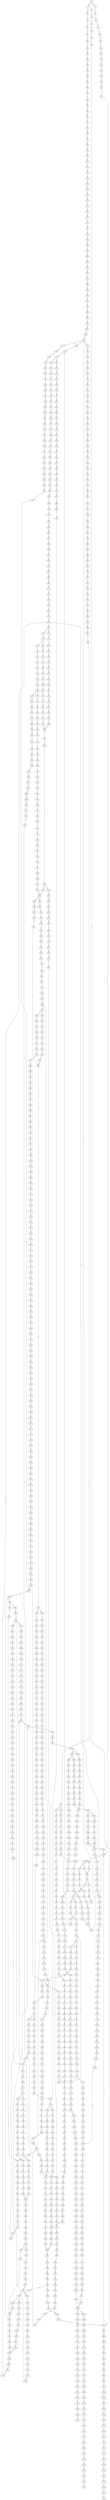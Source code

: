 strict digraph  {
	S0 -> S1 [ label = G ];
	S0 -> S2 [ label = T ];
	S0 -> S3 [ label = A ];
	S1 -> S4 [ label = G ];
	S2 -> S5 [ label = G ];
	S3 -> S6 [ label = G ];
	S4 -> S7 [ label = T ];
	S5 -> S8 [ label = T ];
	S6 -> S9 [ label = T ];
	S7 -> S10 [ label = T ];
	S8 -> S11 [ label = G ];
	S9 -> S12 [ label = G ];
	S10 -> S13 [ label = C ];
	S11 -> S14 [ label = C ];
	S12 -> S15 [ label = T ];
	S13 -> S16 [ label = A ];
	S14 -> S17 [ label = T ];
	S15 -> S18 [ label = C ];
	S16 -> S19 [ label = A ];
	S17 -> S20 [ label = A ];
	S18 -> S21 [ label = T ];
	S19 -> S22 [ label = G ];
	S20 -> S23 [ label = C ];
	S21 -> S24 [ label = T ];
	S21 -> S25 [ label = C ];
	S22 -> S26 [ label = A ];
	S23 -> S27 [ label = C ];
	S24 -> S28 [ label = C ];
	S25 -> S29 [ label = C ];
	S26 -> S30 [ label = C ];
	S27 -> S31 [ label = T ];
	S28 -> S32 [ label = G ];
	S29 -> S33 [ label = G ];
	S30 -> S34 [ label = C ];
	S31 -> S35 [ label = G ];
	S32 -> S36 [ label = G ];
	S33 -> S37 [ label = T ];
	S34 -> S38 [ label = T ];
	S35 -> S39 [ label = T ];
	S36 -> S40 [ label = T ];
	S37 -> S41 [ label = T ];
	S38 -> S42 [ label = T ];
	S39 -> S43 [ label = C ];
	S40 -> S44 [ label = C ];
	S41 -> S45 [ label = C ];
	S42 -> S46 [ label = T ];
	S43 -> S47 [ label = C ];
	S44 -> S48 [ label = C ];
	S45 -> S49 [ label = C ];
	S46 -> S50 [ label = T ];
	S47 -> S51 [ label = T ];
	S48 -> S52 [ label = T ];
	S49 -> S53 [ label = T ];
	S50 -> S54 [ label = T ];
	S51 -> S55 [ label = T ];
	S52 -> S56 [ label = T ];
	S53 -> S57 [ label = T ];
	S54 -> S58 [ label = G ];
	S55 -> S59 [ label = G ];
	S56 -> S60 [ label = G ];
	S57 -> S61 [ label = A ];
	S58 -> S62 [ label = A ];
	S59 -> S63 [ label = A ];
	S59 -> S64 [ label = T ];
	S60 -> S65 [ label = A ];
	S61 -> S66 [ label = A ];
	S62 -> S67 [ label = A ];
	S63 -> S68 [ label = A ];
	S64 -> S69 [ label = A ];
	S65 -> S68 [ label = A ];
	S66 -> S70 [ label = A ];
	S67 -> S71 [ label = C ];
	S68 -> S72 [ label = C ];
	S69 -> S73 [ label = G ];
	S70 -> S74 [ label = C ];
	S71 -> S75 [ label = A ];
	S72 -> S76 [ label = T ];
	S72 -> S77 [ label = A ];
	S73 -> S78 [ label = G ];
	S74 -> S79 [ label = A ];
	S75 -> S80 [ label = G ];
	S76 -> S81 [ label = T ];
	S77 -> S82 [ label = G ];
	S78 -> S83 [ label = A ];
	S79 -> S84 [ label = G ];
	S80 -> S85 [ label = T ];
	S81 -> S86 [ label = C ];
	S82 -> S87 [ label = G ];
	S83 -> S88 [ label = G ];
	S84 -> S89 [ label = G ];
	S85 -> S90 [ label = T ];
	S86 -> S91 [ label = A ];
	S87 -> S92 [ label = G ];
	S87 -> S93 [ label = T ];
	S88 -> S94 [ label = A ];
	S89 -> S95 [ label = T ];
	S90 -> S96 [ label = G ];
	S91 -> S97 [ label = A ];
	S92 -> S98 [ label = T ];
	S93 -> S99 [ label = C ];
	S94 -> S100 [ label = G ];
	S95 -> S101 [ label = C ];
	S96 -> S102 [ label = A ];
	S97 -> S103 [ label = C ];
	S98 -> S104 [ label = C ];
	S99 -> S105 [ label = C ];
	S100 -> S106 [ label = G ];
	S101 -> S107 [ label = T ];
	S102 -> S108 [ label = C ];
	S103 -> S109 [ label = C ];
	S103 -> S110 [ label = T ];
	S104 -> S111 [ label = C ];
	S105 -> S112 [ label = C ];
	S106 -> S113 [ label = T ];
	S107 -> S114 [ label = C ];
	S108 -> S115 [ label = T ];
	S109 -> S116 [ label = G ];
	S110 -> S117 [ label = G ];
	S111 -> S118 [ label = G ];
	S112 -> S119 [ label = T ];
	S113 -> S120 [ label = C ];
	S114 -> S121 [ label = T ];
	S115 -> S122 [ label = G ];
	S116 -> S123 [ label = G ];
	S117 -> S124 [ label = G ];
	S117 -> S125 [ label = C ];
	S118 -> S126 [ label = C ];
	S119 -> S127 [ label = T ];
	S120 -> S128 [ label = C ];
	S121 -> S129 [ label = C ];
	S122 -> S130 [ label = T ];
	S123 -> S131 [ label = C ];
	S124 -> S132 [ label = C ];
	S125 -> S133 [ label = C ];
	S126 -> S134 [ label = C ];
	S127 -> S135 [ label = C ];
	S128 -> S136 [ label = C ];
	S129 -> S137 [ label = C ];
	S130 -> S138 [ label = A ];
	S131 -> S139 [ label = C ];
	S132 -> S140 [ label = C ];
	S133 -> S141 [ label = C ];
	S134 -> S142 [ label = G ];
	S135 -> S143 [ label = T ];
	S135 -> S144 [ label = G ];
	S136 -> S145 [ label = T ];
	S136 -> S146 [ label = A ];
	S136 -> S147 [ label = G ];
	S137 -> S148 [ label = G ];
	S138 -> S149 [ label = C ];
	S139 -> S150 [ label = C ];
	S140 -> S151 [ label = C ];
	S141 -> S152 [ label = T ];
	S142 -> S153 [ label = C ];
	S142 -> S154 [ label = G ];
	S143 -> S155 [ label = C ];
	S144 -> S156 [ label = C ];
	S145 -> S127 [ label = T ];
	S146 -> S157 [ label = G ];
	S147 -> S158 [ label = G ];
	S148 -> S159 [ label = T ];
	S149 -> S160 [ label = A ];
	S150 -> S161 [ label = A ];
	S151 -> S162 [ label = A ];
	S152 -> S163 [ label = A ];
	S153 -> S164 [ label = A ];
	S154 -> S165 [ label = A ];
	S155 -> S166 [ label = G ];
	S156 -> S167 [ label = A ];
	S157 -> S168 [ label = A ];
	S158 -> S169 [ label = A ];
	S159 -> S170 [ label = A ];
	S160 -> S171 [ label = C ];
	S161 -> S172 [ label = G ];
	S162 -> S173 [ label = G ];
	S163 -> S174 [ label = G ];
	S164 -> S175 [ label = C ];
	S165 -> S176 [ label = A ];
	S166 -> S177 [ label = T ];
	S167 -> S178 [ label = C ];
	S168 -> S179 [ label = G ];
	S169 -> S180 [ label = G ];
	S170 -> S181 [ label = C ];
	S171 -> S182 [ label = T ];
	S172 -> S183 [ label = T ];
	S173 -> S184 [ label = G ];
	S174 -> S185 [ label = G ];
	S175 -> S186 [ label = G ];
	S176 -> S187 [ label = C ];
	S177 -> S188 [ label = A ];
	S178 -> S189 [ label = G ];
	S179 -> S190 [ label = C ];
	S180 -> S191 [ label = G ];
	S181 -> S192 [ label = A ];
	S182 -> S193 [ label = T ];
	S183 -> S194 [ label = T ];
	S184 -> S195 [ label = T ];
	S185 -> S196 [ label = T ];
	S186 -> S197 [ label = C ];
	S187 -> S198 [ label = T ];
	S188 -> S199 [ label = C ];
	S189 -> S200 [ label = T ];
	S190 -> S201 [ label = C ];
	S191 -> S202 [ label = C ];
	S192 -> S203 [ label = T ];
	S193 -> S204 [ label = G ];
	S194 -> S205 [ label = G ];
	S195 -> S206 [ label = G ];
	S196 -> S207 [ label = G ];
	S197 -> S208 [ label = G ];
	S198 -> S209 [ label = G ];
	S199 -> S210 [ label = G ];
	S200 -> S211 [ label = G ];
	S201 -> S212 [ label = A ];
	S202 -> S213 [ label = G ];
	S203 -> S214 [ label = G ];
	S204 -> S215 [ label = G ];
	S205 -> S216 [ label = T ];
	S206 -> S217 [ label = C ];
	S206 -> S218 [ label = G ];
	S207 -> S219 [ label = T ];
	S208 -> S220 [ label = C ];
	S209 -> S221 [ label = C ];
	S210 -> S222 [ label = G ];
	S211 -> S223 [ label = G ];
	S212 -> S224 [ label = C ];
	S213 -> S225 [ label = T ];
	S214 -> S226 [ label = G ];
	S215 -> S227 [ label = A ];
	S216 -> S228 [ label = G ];
	S217 -> S229 [ label = G ];
	S218 -> S230 [ label = G ];
	S219 -> S231 [ label = G ];
	S220 -> S232 [ label = A ];
	S220 -> S233 [ label = G ];
	S221 -> S234 [ label = A ];
	S222 -> S235 [ label = C ];
	S223 -> S236 [ label = C ];
	S224 -> S237 [ label = G ];
	S225 -> S238 [ label = G ];
	S226 -> S239 [ label = C ];
	S227 -> S240 [ label = G ];
	S228 -> S241 [ label = C ];
	S229 -> S242 [ label = C ];
	S230 -> S243 [ label = C ];
	S231 -> S244 [ label = C ];
	S232 -> S245 [ label = G ];
	S233 -> S246 [ label = C ];
	S233 -> S247 [ label = G ];
	S234 -> S248 [ label = A ];
	S235 -> S249 [ label = T ];
	S236 -> S250 [ label = G ];
	S237 -> S251 [ label = G ];
	S238 -> S252 [ label = G ];
	S239 -> S253 [ label = G ];
	S240 -> S254 [ label = A ];
	S241 -> S255 [ label = G ];
	S242 -> S256 [ label = G ];
	S243 -> S257 [ label = T ];
	S244 -> S258 [ label = G ];
	S245 -> S259 [ label = C ];
	S246 -> S260 [ label = G ];
	S247 -> S261 [ label = C ];
	S248 -> S262 [ label = C ];
	S249 -> S263 [ label = A ];
	S250 -> S264 [ label = T ];
	S251 -> S265 [ label = T ];
	S252 -> S266 [ label = T ];
	S253 -> S267 [ label = C ];
	S254 -> S268 [ label = C ];
	S255 -> S269 [ label = T ];
	S256 -> S270 [ label = T ];
	S257 -> S271 [ label = T ];
	S258 -> S272 [ label = T ];
	S259 -> S273 [ label = C ];
	S260 -> S274 [ label = T ];
	S261 -> S275 [ label = T ];
	S262 -> S276 [ label = C ];
	S263 -> S277 [ label = C ];
	S264 -> S278 [ label = C ];
	S265 -> S279 [ label = T ];
	S266 -> S280 [ label = A ];
	S267 -> S281 [ label = C ];
	S268 -> S282 [ label = C ];
	S269 -> S283 [ label = C ];
	S270 -> S284 [ label = C ];
	S271 -> S285 [ label = C ];
	S272 -> S286 [ label = C ];
	S273 -> S287 [ label = G ];
	S274 -> S288 [ label = C ];
	S275 -> S289 [ label = G ];
	S276 -> S290 [ label = A ];
	S277 -> S291 [ label = T ];
	S278 -> S292 [ label = C ];
	S279 -> S293 [ label = A ];
	S280 -> S294 [ label = T ];
	S281 -> S295 [ label = C ];
	S282 -> S296 [ label = C ];
	S283 -> S297 [ label = G ];
	S284 -> S298 [ label = G ];
	S285 -> S299 [ label = G ];
	S286 -> S297 [ label = G ];
	S287 -> S300 [ label = G ];
	S288 -> S301 [ label = G ];
	S289 -> S302 [ label = G ];
	S290 -> S303 [ label = G ];
	S291 -> S304 [ label = G ];
	S292 -> S305 [ label = C ];
	S293 -> S306 [ label = C ];
	S294 -> S307 [ label = G ];
	S295 -> S308 [ label = C ];
	S296 -> S309 [ label = C ];
	S297 -> S310 [ label = A ];
	S298 -> S311 [ label = T ];
	S299 -> S312 [ label = A ];
	S300 -> S313 [ label = C ];
	S300 -> S314 [ label = T ];
	S301 -> S315 [ label = A ];
	S302 -> S316 [ label = A ];
	S303 -> S317 [ label = A ];
	S304 -> S318 [ label = G ];
	S305 -> S319 [ label = C ];
	S306 -> S320 [ label = T ];
	S307 -> S321 [ label = A ];
	S308 -> S322 [ label = C ];
	S309 -> S323 [ label = C ];
	S310 -> S324 [ label = A ];
	S311 -> S325 [ label = G ];
	S312 -> S326 [ label = A ];
	S313 -> S327 [ label = A ];
	S314 -> S328 [ label = G ];
	S315 -> S329 [ label = C ];
	S316 -> S330 [ label = A ];
	S317 -> S331 [ label = A ];
	S318 -> S332 [ label = T ];
	S319 -> S333 [ label = A ];
	S320 -> S334 [ label = G ];
	S321 -> S335 [ label = G ];
	S322 -> S336 [ label = A ];
	S323 -> S337 [ label = C ];
	S324 -> S338 [ label = C ];
	S325 -> S339 [ label = C ];
	S326 -> S340 [ label = C ];
	S327 -> S341 [ label = C ];
	S328 -> S342 [ label = G ];
	S329 -> S343 [ label = G ];
	S330 -> S344 [ label = T ];
	S331 -> S345 [ label = C ];
	S332 -> S346 [ label = G ];
	S333 -> S347 [ label = C ];
	S334 -> S348 [ label = C ];
	S335 -> S349 [ label = C ];
	S336 -> S350 [ label = C ];
	S337 -> S351 [ label = T ];
	S338 -> S352 [ label = C ];
	S338 -> S353 [ label = A ];
	S339 -> S354 [ label = A ];
	S340 -> S355 [ label = A ];
	S341 -> S356 [ label = T ];
	S342 -> S357 [ label = A ];
	S343 -> S358 [ label = C ];
	S344 -> S359 [ label = G ];
	S345 -> S360 [ label = A ];
	S346 -> S361 [ label = C ];
	S347 -> S362 [ label = T ];
	S348 -> S363 [ label = A ];
	S349 -> S364 [ label = G ];
	S350 -> S365 [ label = T ];
	S351 -> S366 [ label = T ];
	S352 -> S367 [ label = T ];
	S353 -> S368 [ label = C ];
	S354 -> S369 [ label = T ];
	S355 -> S370 [ label = C ];
	S356 -> S371 [ label = T ];
	S357 -> S372 [ label = A ];
	S358 -> S373 [ label = G ];
	S359 -> S374 [ label = G ];
	S360 -> S375 [ label = G ];
	S361 -> S376 [ label = T ];
	S362 -> S377 [ label = T ];
	S363 -> S378 [ label = G ];
	S364 -> S379 [ label = G ];
	S365 -> S380 [ label = T ];
	S366 -> S381 [ label = C ];
	S367 -> S382 [ label = T ];
	S367 -> S383 [ label = G ];
	S368 -> S384 [ label = C ];
	S369 -> S385 [ label = C ];
	S370 -> S386 [ label = G ];
	S371 -> S387 [ label = C ];
	S372 -> S388 [ label = G ];
	S373 -> S389 [ label = C ];
	S374 -> S390 [ label = G ];
	S375 -> S391 [ label = C ];
	S376 -> S392 [ label = A ];
	S377 -> S393 [ label = G ];
	S378 -> S394 [ label = A ];
	S379 -> S395 [ label = T ];
	S380 -> S396 [ label = T ];
	S381 -> S397 [ label = A ];
	S382 -> S398 [ label = C ];
	S383 -> S399 [ label = T ];
	S384 -> S400 [ label = C ];
	S385 -> S401 [ label = C ];
	S386 -> S402 [ label = C ];
	S387 -> S403 [ label = A ];
	S388 -> S404 [ label = A ];
	S389 -> S405 [ label = C ];
	S390 -> S406 [ label = G ];
	S391 -> S407 [ label = C ];
	S392 -> S408 [ label = C ];
	S393 -> S409 [ label = A ];
	S394 -> S410 [ label = C ];
	S395 -> S411 [ label = C ];
	S396 -> S412 [ label = A ];
	S397 -> S413 [ label = G ];
	S398 -> S414 [ label = G ];
	S399 -> S415 [ label = C ];
	S400 -> S416 [ label = G ];
	S401 -> S417 [ label = G ];
	S402 -> S418 [ label = G ];
	S403 -> S419 [ label = G ];
	S404 -> S420 [ label = A ];
	S405 -> S421 [ label = T ];
	S406 -> S422 [ label = T ];
	S407 -> S423 [ label = G ];
	S408 -> S424 [ label = T ];
	S409 -> S425 [ label = G ];
	S410 -> S426 [ label = G ];
	S411 -> S427 [ label = G ];
	S412 -> S428 [ label = G ];
	S413 -> S429 [ label = A ];
	S414 -> S430 [ label = T ];
	S415 -> S431 [ label = G ];
	S416 -> S432 [ label = T ];
	S417 -> S433 [ label = C ];
	S418 -> S434 [ label = C ];
	S419 -> S435 [ label = C ];
	S420 -> S436 [ label = C ];
	S421 -> S437 [ label = C ];
	S422 -> S438 [ label = C ];
	S423 -> S439 [ label = T ];
	S424 -> S440 [ label = G ];
	S425 -> S441 [ label = C ];
	S426 -> S442 [ label = G ];
	S427 -> S443 [ label = C ];
	S428 -> S444 [ label = C ];
	S429 -> S445 [ label = G ];
	S430 -> S446 [ label = A ];
	S431 -> S447 [ label = C ];
	S432 -> S448 [ label = A ];
	S433 -> S449 [ label = A ];
	S434 -> S450 [ label = A ];
	S435 -> S451 [ label = C ];
	S436 -> S452 [ label = G ];
	S437 -> S453 [ label = G ];
	S438 -> S454 [ label = C ];
	S439 -> S455 [ label = C ];
	S440 -> S456 [ label = T ];
	S441 -> S457 [ label = C ];
	S442 -> S458 [ label = A ];
	S443 -> S459 [ label = A ];
	S444 -> S460 [ label = C ];
	S445 -> S461 [ label = G ];
	S446 -> S462 [ label = C ];
	S447 -> S463 [ label = G ];
	S448 -> S464 [ label = C ];
	S449 -> S465 [ label = C ];
	S450 -> S466 [ label = C ];
	S451 -> S467 [ label = G ];
	S452 -> S468 [ label = G ];
	S453 -> S469 [ label = G ];
	S454 -> S470 [ label = G ];
	S455 -> S471 [ label = C ];
	S456 -> S472 [ label = A ];
	S457 -> S473 [ label = G ];
	S458 -> S474 [ label = C ];
	S459 -> S475 [ label = C ];
	S460 -> S476 [ label = G ];
	S461 -> S477 [ label = T ];
	S462 -> S478 [ label = T ];
	S463 -> S479 [ label = C ];
	S464 -> S480 [ label = G ];
	S465 -> S481 [ label = G ];
	S466 -> S482 [ label = G ];
	S467 -> S483 [ label = C ];
	S468 -> S484 [ label = C ];
	S469 -> S485 [ label = G ];
	S470 -> S486 [ label = C ];
	S471 -> S487 [ label = T ];
	S472 -> S488 [ label = A ];
	S473 -> S489 [ label = C ];
	S474 -> S490 [ label = A ];
	S475 -> S491 [ label = G ];
	S476 -> S492 [ label = T ];
	S477 -> S493 [ label = C ];
	S478 -> S494 [ label = T ];
	S479 -> S495 [ label = G ];
	S479 -> S496 [ label = A ];
	S480 -> S497 [ label = T ];
	S481 -> S498 [ label = T ];
	S482 -> S499 [ label = T ];
	S483 -> S500 [ label = C ];
	S484 -> S501 [ label = A ];
	S485 -> S502 [ label = C ];
	S486 -> S134 [ label = C ];
	S487 -> S503 [ label = C ];
	S488 -> S504 [ label = C ];
	S489 -> S505 [ label = C ];
	S490 -> S506 [ label = C ];
	S491 -> S507 [ label = C ];
	S492 -> S508 [ label = C ];
	S493 -> S509 [ label = C ];
	S494 -> S510 [ label = C ];
	S495 -> S511 [ label = A ];
	S496 -> S512 [ label = A ];
	S497 -> S513 [ label = C ];
	S498 -> S514 [ label = C ];
	S499 -> S515 [ label = C ];
	S500 -> S516 [ label = C ];
	S501 -> S517 [ label = C ];
	S502 -> S518 [ label = T ];
	S503 -> S519 [ label = T ];
	S504 -> S520 [ label = A ];
	S505 -> S521 [ label = C ];
	S506 -> S522 [ label = A ];
	S507 -> S523 [ label = G ];
	S508 -> S524 [ label = C ];
	S509 -> S136 [ label = C ];
	S510 -> S525 [ label = A ];
	S511 -> S526 [ label = G ];
	S512 -> S527 [ label = C ];
	S513 -> S528 [ label = C ];
	S514 -> S529 [ label = G ];
	S515 -> S530 [ label = C ];
	S516 -> S531 [ label = C ];
	S517 -> S532 [ label = C ];
	S517 -> S533 [ label = T ];
	S518 -> S534 [ label = C ];
	S519 -> S535 [ label = G ];
	S520 -> S536 [ label = C ];
	S521 -> S531 [ label = C ];
	S522 -> S537 [ label = C ];
	S523 -> S220 [ label = C ];
	S524 -> S538 [ label = C ];
	S525 -> S539 [ label = A ];
	S526 -> S540 [ label = C ];
	S527 -> S541 [ label = C ];
	S528 -> S542 [ label = A ];
	S529 -> S543 [ label = A ];
	S530 -> S544 [ label = A ];
	S531 -> S545 [ label = T ];
	S532 -> S546 [ label = G ];
	S533 -> S547 [ label = G ];
	S534 -> S548 [ label = A ];
	S535 -> S549 [ label = T ];
	S536 -> S550 [ label = A ];
	S537 -> S551 [ label = C ];
	S538 -> S552 [ label = A ];
	S539 -> S553 [ label = G ];
	S540 -> S554 [ label = A ];
	S541 -> S555 [ label = C ];
	S542 -> S556 [ label = G ];
	S543 -> S557 [ label = G ];
	S544 -> S558 [ label = G ];
	S545 -> S559 [ label = T ];
	S545 -> S560 [ label = C ];
	S546 -> S561 [ label = G ];
	S547 -> S562 [ label = G ];
	S548 -> S563 [ label = C ];
	S549 -> S564 [ label = C ];
	S550 -> S565 [ label = C ];
	S551 -> S566 [ label = T ];
	S552 -> S567 [ label = C ];
	S553 -> S568 [ label = C ];
	S554 -> S569 [ label = G ];
	S555 -> S570 [ label = G ];
	S556 -> S571 [ label = C ];
	S557 -> S572 [ label = C ];
	S558 -> S571 [ label = C ];
	S559 -> S573 [ label = C ];
	S560 -> S574 [ label = C ];
	S561 -> S575 [ label = G ];
	S562 -> S576 [ label = G ];
	S563 -> S577 [ label = G ];
	S564 -> S578 [ label = G ];
	S565 -> S579 [ label = G ];
	S566 -> S580 [ label = C ];
	S567 -> S581 [ label = C ];
	S568 -> S582 [ label = G ];
	S569 -> S583 [ label = T ];
	S570 -> S584 [ label = T ];
	S571 -> S585 [ label = T ];
	S571 -> S586 [ label = G ];
	S572 -> S587 [ label = G ];
	S573 -> S588 [ label = A ];
	S574 -> S589 [ label = A ];
	S575 -> S590 [ label = A ];
	S576 -> S591 [ label = A ];
	S577 -> S592 [ label = T ];
	S578 -> S593 [ label = T ];
	S579 -> S594 [ label = C ];
	S580 -> S595 [ label = T ];
	S581 -> S596 [ label = A ];
	S582 -> S597 [ label = A ];
	S583 -> S598 [ label = G ];
	S584 -> S599 [ label = A ];
	S585 -> S600 [ label = T ];
	S586 -> S601 [ label = A ];
	S587 -> S602 [ label = A ];
	S588 -> S603 [ label = C ];
	S589 -> S604 [ label = C ];
	S590 -> S605 [ label = A ];
	S591 -> S606 [ label = A ];
	S592 -> S607 [ label = C ];
	S593 -> S608 [ label = G ];
	S594 -> S609 [ label = T ];
	S595 -> S610 [ label = A ];
	S596 -> S611 [ label = C ];
	S597 -> S612 [ label = G ];
	S598 -> S613 [ label = C ];
	S599 -> S614 [ label = C ];
	S600 -> S615 [ label = C ];
	S601 -> S616 [ label = G ];
	S602 -> S617 [ label = G ];
	S603 -> S618 [ label = G ];
	S604 -> S619 [ label = C ];
	S605 -> S620 [ label = T ];
	S606 -> S621 [ label = C ];
	S607 -> S622 [ label = C ];
	S608 -> S623 [ label = G ];
	S609 -> S624 [ label = C ];
	S610 -> S625 [ label = G ];
	S611 -> S626 [ label = C ];
	S612 -> S627 [ label = T ];
	S613 -> S628 [ label = A ];
	S614 -> S629 [ label = A ];
	S615 -> S630 [ label = A ];
	S616 -> S631 [ label = T ];
	S617 -> S632 [ label = T ];
	S618 -> S633 [ label = C ];
	S619 -> S634 [ label = C ];
	S620 -> S635 [ label = T ];
	S621 -> S636 [ label = T ];
	S622 -> S637 [ label = A ];
	S623 -> S638 [ label = T ];
	S624 -> S639 [ label = C ];
	S625 -> S640 [ label = A ];
	S626 -> S641 [ label = G ];
	S627 -> S642 [ label = C ];
	S628 -> S643 [ label = A ];
	S629 -> S644 [ label = G ];
	S630 -> S645 [ label = C ];
	S631 -> S646 [ label = C ];
	S632 -> S647 [ label = C ];
	S633 -> S648 [ label = T ];
	S634 -> S649 [ label = G ];
	S635 -> S650 [ label = G ];
	S636 -> S651 [ label = G ];
	S637 -> S558 [ label = G ];
	S638 -> S652 [ label = A ];
	S639 -> S653 [ label = T ];
	S640 -> S654 [ label = A ];
	S641 -> S655 [ label = A ];
	S642 -> S656 [ label = C ];
	S643 -> S657 [ label = C ];
	S644 -> S658 [ label = C ];
	S645 -> S659 [ label = G ];
	S646 -> S656 [ label = C ];
	S646 -> S660 [ label = T ];
	S647 -> S661 [ label = G ];
	S648 -> S662 [ label = C ];
	S649 -> S663 [ label = C ];
	S650 -> S664 [ label = A ];
	S651 -> S665 [ label = G ];
	S652 -> S666 [ label = C ];
	S653 -> S667 [ label = A ];
	S654 -> S668 [ label = C ];
	S655 -> S669 [ label = T ];
	S656 -> S670 [ label = C ];
	S657 -> S671 [ label = A ];
	S658 -> S672 [ label = A ];
	S659 -> S673 [ label = C ];
	S660 -> S674 [ label = C ];
	S661 -> S675 [ label = A ];
	S662 -> S676 [ label = C ];
	S663 -> S677 [ label = C ];
	S664 -> S678 [ label = A ];
	S665 -> S679 [ label = A ];
	S666 -> S680 [ label = C ];
	S667 -> S681 [ label = G ];
	S668 -> S682 [ label = G ];
	S669 -> S683 [ label = C ];
	S670 -> S684 [ label = T ];
	S670 -> S685 [ label = G ];
	S671 -> S686 [ label = G ];
	S672 -> S687 [ label = G ];
	S673 -> S688 [ label = C ];
	S674 -> S689 [ label = G ];
	S675 -> S690 [ label = A ];
	S676 -> S691 [ label = G ];
	S677 -> S692 [ label = G ];
	S678 -> S693 [ label = C ];
	S679 -> S694 [ label = C ];
	S680 -> S695 [ label = G ];
	S681 -> S696 [ label = A ];
	S682 -> S697 [ label = A ];
	S683 -> S698 [ label = G ];
	S684 -> S699 [ label = C ];
	S685 -> S700 [ label = C ];
	S686 -> S701 [ label = C ];
	S687 -> S702 [ label = G ];
	S688 -> S703 [ label = C ];
	S689 -> S704 [ label = T ];
	S690 -> S705 [ label = C ];
	S691 -> S706 [ label = G ];
	S692 -> S707 [ label = G ];
	S693 -> S708 [ label = C ];
	S694 -> S709 [ label = C ];
	S695 -> S710 [ label = G ];
	S696 -> S711 [ label = A ];
	S697 -> S712 [ label = G ];
	S698 -> S713 [ label = G ];
	S699 -> S714 [ label = C ];
	S700 -> S715 [ label = C ];
	S701 -> S716 [ label = T ];
	S702 -> S717 [ label = T ];
	S703 -> S718 [ label = T ];
	S704 -> S719 [ label = C ];
	S705 -> S720 [ label = C ];
	S706 -> S721 [ label = T ];
	S707 -> S722 [ label = T ];
	S708 -> S723 [ label = C ];
	S709 -> S724 [ label = C ];
	S710 -> S725 [ label = T ];
	S711 -> S726 [ label = C ];
	S712 -> S727 [ label = G ];
	S713 -> S728 [ label = T ];
	S714 -> S729 [ label = G ];
	S715 -> S730 [ label = T ];
	S716 -> S731 [ label = A ];
	S717 -> S732 [ label = G ];
	S718 -> S733 [ label = T ];
	S719 -> S734 [ label = T ];
	S720 -> S367 [ label = T ];
	S721 -> S735 [ label = T ];
	S722 -> S736 [ label = C ];
	S723 -> S737 [ label = G ];
	S724 -> S738 [ label = G ];
	S725 -> S739 [ label = G ];
	S726 -> S740 [ label = T ];
	S727 -> S741 [ label = T ];
	S728 -> S742 [ label = T ];
	S729 -> S743 [ label = G ];
	S730 -> S744 [ label = G ];
	S731 -> S745 [ label = C ];
	S732 -> S746 [ label = C ];
	S733 -> S747 [ label = C ];
	S734 -> S748 [ label = G ];
	S735 -> S749 [ label = G ];
	S736 -> S750 [ label = C ];
	S737 -> S751 [ label = T ];
	S738 -> S752 [ label = T ];
	S739 -> S753 [ label = G ];
	S740 -> S754 [ label = T ];
	S741 -> S755 [ label = G ];
	S742 -> S756 [ label = C ];
	S743 -> S757 [ label = T ];
	S744 -> S758 [ label = T ];
	S745 -> S759 [ label = G ];
	S746 -> S760 [ label = A ];
	S747 -> S761 [ label = A ];
	S748 -> S762 [ label = T ];
	S749 -> S763 [ label = C ];
	S750 -> S764 [ label = C ];
	S751 -> S765 [ label = C ];
	S752 -> S766 [ label = C ];
	S753 -> S767 [ label = T ];
	S754 -> S768 [ label = C ];
	S755 -> S769 [ label = T ];
	S756 -> S770 [ label = C ];
	S757 -> S771 [ label = C ];
	S758 -> S772 [ label = C ];
	S759 -> S773 [ label = A ];
	S760 -> S774 [ label = C ];
	S761 -> S775 [ label = T ];
	S762 -> S776 [ label = T ];
	S763 -> S777 [ label = A ];
	S764 -> S778 [ label = A ];
	S765 -> S779 [ label = T ];
	S766 -> S780 [ label = T ];
	S767 -> S781 [ label = T ];
	S768 -> S782 [ label = A ];
	S769 -> S783 [ label = C ];
	S770 -> S784 [ label = A ];
	S771 -> S785 [ label = T ];
	S772 -> S786 [ label = G ];
	S773 -> S787 [ label = G ];
	S774 -> S788 [ label = G ];
	S775 -> S789 [ label = C ];
	S776 -> S790 [ label = C ];
	S777 -> S791 [ label = C ];
	S778 -> S792 [ label = G ];
	S779 -> S793 [ label = C ];
	S780 -> S793 [ label = C ];
	S781 -> S794 [ label = A ];
	S782 -> S97 [ label = A ];
	S783 -> S795 [ label = C ];
	S784 -> S796 [ label = G ];
	S785 -> S797 [ label = G ];
	S786 -> S798 [ label = C ];
	S787 -> S799 [ label = A ];
	S788 -> S800 [ label = C ];
	S789 -> S801 [ label = C ];
	S790 -> S802 [ label = C ];
	S791 -> S803 [ label = T ];
	S792 -> S804 [ label = T ];
	S793 -> S805 [ label = G ];
	S794 -> S806 [ label = G ];
	S795 -> S807 [ label = C ];
	S796 -> S808 [ label = T ];
	S797 -> S809 [ label = G ];
	S798 -> S463 [ label = G ];
	S799 -> S810 [ label = A ];
	S800 -> S811 [ label = G ];
	S801 -> S812 [ label = A ];
	S802 -> S813 [ label = G ];
	S803 -> S814 [ label = G ];
	S804 -> S815 [ label = G ];
	S805 -> S816 [ label = G ];
	S806 -> S817 [ label = A ];
	S807 -> S818 [ label = T ];
	S808 -> S819 [ label = G ];
	S809 -> S820 [ label = A ];
	S810 -> S821 [ label = C ];
	S811 -> S822 [ label = G ];
	S812 -> S823 [ label = G ];
	S813 -> S824 [ label = T ];
	S814 -> S825 [ label = G ];
	S815 -> S826 [ label = G ];
	S816 -> S827 [ label = C ];
	S817 -> S828 [ label = A ];
	S818 -> S829 [ label = G ];
	S819 -> S830 [ label = G ];
	S820 -> S831 [ label = G ];
	S821 -> S832 [ label = T ];
	S822 -> S833 [ label = T ];
	S823 -> S834 [ label = A ];
	S824 -> S835 [ label = G ];
	S825 -> S836 [ label = T ];
	S826 -> S837 [ label = T ];
	S827 -> S838 [ label = A ];
	S828 -> S839 [ label = G ];
	S829 -> S840 [ label = T ];
	S830 -> S841 [ label = T ];
	S831 -> S842 [ label = G ];
	S832 -> S843 [ label = G ];
	S833 -> S844 [ label = G ];
	S834 -> S845 [ label = A ];
	S835 -> S846 [ label = G ];
	S836 -> S847 [ label = C ];
	S837 -> S848 [ label = C ];
	S838 -> S849 [ label = C ];
	S839 -> S850 [ label = G ];
	S840 -> S851 [ label = C ];
	S841 -> S848 [ label = C ];
	S842 -> S852 [ label = G ];
	S843 -> S853 [ label = G ];
	S844 -> S854 [ label = C ];
	S845 -> S855 [ label = C ];
	S846 -> S856 [ label = C ];
	S847 -> S857 [ label = G ];
	S848 -> S858 [ label = G ];
	S849 -> S859 [ label = C ];
	S850 -> S860 [ label = G ];
	S851 -> S861 [ label = C ];
	S852 -> S862 [ label = T ];
	S853 -> S863 [ label = C ];
	S854 -> S864 [ label = C ];
	S855 -> S865 [ label = C ];
	S856 -> S866 [ label = C ];
	S857 -> S867 [ label = T ];
	S858 -> S868 [ label = T ];
	S859 -> S869 [ label = G ];
	S860 -> S870 [ label = G ];
	S861 -> S871 [ label = T ];
	S862 -> S872 [ label = G ];
	S863 -> S873 [ label = G ];
	S864 -> S874 [ label = G ];
	S865 -> S875 [ label = A ];
	S865 -> S876 [ label = G ];
	S866 -> S877 [ label = C ];
	S867 -> S878 [ label = C ];
	S868 -> S879 [ label = C ];
	S869 -> S880 [ label = A ];
	S870 -> S881 [ label = G ];
	S871 -> S882 [ label = A ];
	S871 -> S55 [ label = T ];
	S872 -> S883 [ label = T ];
	S873 -> S884 [ label = C ];
	S874 -> S885 [ label = C ];
	S875 -> S886 [ label = G ];
	S875 -> S887 [ label = C ];
	S876 -> S888 [ label = G ];
	S877 -> S889 [ label = G ];
	S878 -> S890 [ label = C ];
	S879 -> S890 [ label = C ];
	S880 -> S891 [ label = G ];
	S880 -> S892 [ label = A ];
	S881 -> S893 [ label = T ];
	S882 -> S894 [ label = C ];
	S883 -> S895 [ label = T ];
	S884 -> S896 [ label = A ];
	S885 -> S897 [ label = A ];
	S886 -> S898 [ label = A ];
	S887 -> S899 [ label = C ];
	S888 -> S900 [ label = A ];
	S889 -> S901 [ label = T ];
	S890 -> S902 [ label = G ];
	S891 -> S903 [ label = T ];
	S892 -> S904 [ label = T ];
	S893 -> S905 [ label = C ];
	S894 -> S906 [ label = T ];
	S895 -> S907 [ label = C ];
	S896 -> S908 [ label = G ];
	S897 -> S909 [ label = A ];
	S898 -> S910 [ label = C ];
	S899 -> S911 [ label = A ];
	S900 -> S912 [ label = C ];
	S901 -> S913 [ label = C ];
	S902 -> S914 [ label = T ];
	S903 -> S915 [ label = C ];
	S904 -> S916 [ label = G ];
	S905 -> S917 [ label = C ];
	S906 -> S918 [ label = A ];
	S907 -> S919 [ label = C ];
	S908 -> S920 [ label = C ];
	S909 -> S921 [ label = C ];
	S910 -> S922 [ label = T ];
	S911 -> S923 [ label = C ];
	S912 -> S924 [ label = G ];
	S913 -> S925 [ label = C ];
	S914 -> S926 [ label = C ];
	S915 -> S927 [ label = C ];
	S916 -> S928 [ label = T ];
	S917 -> S929 [ label = G ];
	S918 -> S930 [ label = C ];
	S919 -> S931 [ label = A ];
	S920 -> S932 [ label = G ];
	S921 -> S933 [ label = C ];
	S922 -> S934 [ label = C ];
	S923 -> S935 [ label = C ];
	S924 -> S936 [ label = C ];
	S925 -> S937 [ label = A ];
	S926 -> S938 [ label = A ];
	S927 -> S939 [ label = A ];
	S927 -> S940 [ label = T ];
	S928 -> S941 [ label = A ];
	S929 -> S942 [ label = T ];
	S930 -> S943 [ label = C ];
	S931 -> S944 [ label = G ];
	S932 -> S945 [ label = G ];
	S933 -> S946 [ label = A ];
	S934 -> S947 [ label = C ];
	S935 -> S948 [ label = C ];
	S936 -> S949 [ label = C ];
	S937 -> S950 [ label = G ];
	S938 -> S951 [ label = C ];
	S939 -> S952 [ label = G ];
	S940 -> S953 [ label = C ];
	S941 -> S954 [ label = G ];
	S942 -> S955 [ label = C ];
	S943 -> S956 [ label = A ];
	S944 -> S957 [ label = C ];
	S945 -> S958 [ label = G ];
	S946 -> S959 [ label = G ];
	S947 -> S960 [ label = C ];
	S948 -> S961 [ label = C ];
	S949 -> S962 [ label = C ];
	S950 -> S963 [ label = T ];
	S951 -> S964 [ label = C ];
	S952 -> S965 [ label = T ];
	S952 -> S966 [ label = C ];
	S953 -> S967 [ label = G ];
	S954 -> S968 [ label = T ];
	S955 -> S969 [ label = G ];
	S956 -> S970 [ label = G ];
	S957 -> S971 [ label = A ];
	S958 -> S972 [ label = T ];
	S959 -> S973 [ label = T ];
	S960 -> S974 [ label = A ];
	S961 -> S975 [ label = T ];
	S962 -> S976 [ label = A ];
	S963 -> S977 [ label = A ];
	S964 -> S978 [ label = C ];
	S964 -> S979 [ label = G ];
	S965 -> S980 [ label = A ];
	S966 -> S981 [ label = T ];
	S967 -> S982 [ label = A ];
	S968 -> S983 [ label = T ];
	S969 -> S984 [ label = G ];
	S970 -> S985 [ label = G ];
	S971 -> S986 [ label = G ];
	S972 -> S987 [ label = G ];
	S973 -> S988 [ label = C ];
	S974 -> S989 [ label = T ];
	S975 -> S990 [ label = T ];
	S976 -> S991 [ label = T ];
	S977 -> S992 [ label = G ];
	S978 -> S993 [ label = T ];
	S979 -> S994 [ label = A ];
	S980 -> S992 [ label = G ];
	S981 -> S600 [ label = T ];
	S982 -> S995 [ label = A ];
	S983 -> S996 [ label = T ];
	S984 -> S997 [ label = A ];
	S985 -> S998 [ label = A ];
	S986 -> S999 [ label = A ];
	S987 -> S1000 [ label = C ];
	S988 -> S1001 [ label = G ];
	S989 -> S1002 [ label = C ];
	S990 -> S1003 [ label = C ];
	S991 -> S1004 [ label = C ];
	S992 -> S1005 [ label = G ];
	S992 -> S1006 [ label = C ];
	S993 -> S1007 [ label = G ];
	S994 -> S1008 [ label = A ];
	S994 -> S1009 [ label = G ];
	S995 -> S1010 [ label = C ];
	S996 -> S1011 [ label = C ];
	S997 -> S1012 [ label = A ];
	S998 -> S1013 [ label = G ];
	S999 -> S1014 [ label = T ];
	S1000 -> S1015 [ label = C ];
	S1001 -> S1016 [ label = C ];
	S1002 -> S1017 [ label = T ];
	S1003 -> S1018 [ label = C ];
	S1003 -> S1019 [ label = G ];
	S1004 -> S1020 [ label = G ];
	S1005 -> S1021 [ label = G ];
	S1006 -> S1022 [ label = T ];
	S1007 -> S1023 [ label = T ];
	S1008 -> S1024 [ label = T ];
	S1009 -> S1025 [ label = T ];
	S1010 -> S1026 [ label = T ];
	S1011 -> S1027 [ label = A ];
	S1012 -> S1028 [ label = C ];
	S1013 -> S1029 [ label = A ];
	S1014 -> S1030 [ label = A ];
	S1015 -> S1031 [ label = G ];
	S1016 -> S1032 [ label = G ];
	S1017 -> S1033 [ label = G ];
	S1018 -> S1034 [ label = T ];
	S1019 -> S1035 [ label = A ];
	S1020 -> S1036 [ label = T ];
	S1021 -> S1037 [ label = T ];
	S1022 -> S1038 [ label = C ];
	S1023 -> S1039 [ label = C ];
	S1024 -> S1040 [ label = C ];
	S1025 -> S915 [ label = C ];
	S1026 -> S1041 [ label = T ];
	S1027 -> S1042 [ label = C ];
	S1028 -> S1043 [ label = A ];
	S1028 -> S1044 [ label = T ];
	S1029 -> S1045 [ label = G ];
	S1030 -> S1046 [ label = A ];
	S1031 -> S1047 [ label = C ];
	S1032 -> S1048 [ label = C ];
	S1033 -> S1049 [ label = C ];
	S1034 -> S1050 [ label = G ];
	S1035 -> S1051 [ label = T ];
	S1036 -> S1052 [ label = C ];
	S1037 -> S1053 [ label = C ];
	S1038 -> S1054 [ label = C ];
	S1039 -> S1055 [ label = C ];
	S1040 -> S1056 [ label = C ];
	S1041 -> S1057 [ label = C ];
	S1042 -> S1058 [ label = T ];
	S1043 -> S1059 [ label = G ];
	S1044 -> S1060 [ label = A ];
	S1045 -> S1061 [ label = T ];
	S1046 -> S1062 [ label = A ];
	S1047 -> S1063 [ label = C ];
	S1048 -> S1064 [ label = A ];
	S1049 -> S1065 [ label = C ];
	S1050 -> S1066 [ label = T ];
	S1051 -> S1067 [ label = C ];
	S1052 -> S1068 [ label = C ];
	S1053 -> S1069 [ label = A ];
	S1054 -> S1070 [ label = A ];
	S1055 -> S871 [ label = T ];
	S1056 -> S1071 [ label = T ];
	S1057 -> S1072 [ label = A ];
	S1058 -> S1073 [ label = C ];
	S1059 -> S1074 [ label = G ];
	S1060 -> S1075 [ label = C ];
	S1061 -> S1076 [ label = C ];
	S1062 -> S1077 [ label = A ];
	S1063 -> S1078 [ label = G ];
	S1064 -> S1079 [ label = G ];
	S1065 -> S1080 [ label = A ];
	S1066 -> S1081 [ label = C ];
	S1067 -> S1082 [ label = G ];
	S1068 -> S1083 [ label = T ];
	S1069 -> S1084 [ label = C ];
	S1070 -> S1085 [ label = C ];
	S1071 -> S1086 [ label = C ];
	S1072 -> S97 [ label = A ];
	S1073 -> S1087 [ label = C ];
	S1074 -> S1088 [ label = A ];
	S1075 -> S1089 [ label = A ];
	S1076 -> S1090 [ label = A ];
	S1077 -> S1091 [ label = A ];
	S1078 -> S1092 [ label = G ];
	S1079 -> S1093 [ label = C ];
	S1080 -> S1094 [ label = G ];
	S1081 -> S1095 [ label = C ];
	S1082 -> S1096 [ label = T ];
	S1083 -> S1097 [ label = C ];
	S1084 -> S1098 [ label = T ];
	S1085 -> S1099 [ label = C ];
	S1086 -> S1100 [ label = G ];
	S1087 -> S1101 [ label = T ];
	S1088 -> S1102 [ label = A ];
	S1089 -> S1103 [ label = A ];
	S1090 -> S1104 [ label = G ];
	S1091 -> S1105 [ label = C ];
	S1092 -> S1106 [ label = T ];
	S1093 -> S273 [ label = C ];
	S1094 -> S1107 [ label = T ];
	S1095 -> S1108 [ label = T ];
	S1096 -> S1109 [ label = T ];
	S1097 -> S1110 [ label = T ];
	S1098 -> S1111 [ label = C ];
	S1099 -> S1112 [ label = G ];
	S1100 -> S1113 [ label = A ];
	S1101 -> S1114 [ label = T ];
	S1102 -> S1115 [ label = T ];
	S1103 -> S1116 [ label = C ];
	S1104 -> S1117 [ label = G ];
	S1105 -> S1118 [ label = T ];
	S1106 -> S1119 [ label = G ];
	S1107 -> S1120 [ label = C ];
	S1108 -> S55 [ label = T ];
	S1109 -> S1121 [ label = T ];
	S1110 -> S1122 [ label = T ];
	S1111 -> S1123 [ label = G ];
	S1112 -> S1124 [ label = G ];
	S1113 -> S1125 [ label = A ];
	S1114 -> S1126 [ label = T ];
	S1115 -> S1127 [ label = A ];
	S1116 -> S1128 [ label = G ];
	S1117 -> S1129 [ label = A ];
	S1118 -> S1130 [ label = T ];
	S1119 -> S1131 [ label = G ];
	S1120 -> S1132 [ label = G ];
	S1121 -> S1133 [ label = G ];
	S1122 -> S1134 [ label = C ];
	S1123 -> S1135 [ label = C ];
	S1124 -> S1136 [ label = A ];
	S1125 -> S1010 [ label = C ];
	S1126 -> S1137 [ label = C ];
	S1127 -> S1138 [ label = G ];
	S1128 -> S1139 [ label = A ];
	S1129 -> S1140 [ label = C ];
	S1130 -> S1141 [ label = T ];
	S1131 -> S1142 [ label = T ];
	S1132 -> S1143 [ label = T ];
	S1133 -> S1144 [ label = T ];
	S1134 -> S1145 [ label = T ];
	S1135 -> S1146 [ label = T ];
	S1136 -> S1147 [ label = C ];
	S1137 -> S1148 [ label = A ];
	S1138 -> S1149 [ label = T ];
	S1139 -> S1150 [ label = A ];
	S1140 -> S1151 [ label = C ];
	S1141 -> S1152 [ label = G ];
	S1142 -> S1153 [ label = G ];
	S1143 -> S1154 [ label = A ];
	S1144 -> S1155 [ label = A ];
	S1145 -> S1156 [ label = C ];
	S1146 -> S1157 [ label = T ];
	S1147 -> S1158 [ label = G ];
	S1148 -> S1159 [ label = T ];
	S1149 -> S1160 [ label = C ];
	S1150 -> S1161 [ label = A ];
	S1151 -> S1162 [ label = A ];
	S1152 -> S1163 [ label = C ];
	S1153 -> S1164 [ label = G ];
	S1154 -> S1165 [ label = A ];
	S1155 -> S1166 [ label = G ];
	S1156 -> S1167 [ label = G ];
	S1157 -> S1168 [ label = C ];
	S1158 -> S1169 [ label = T ];
	S1159 -> S1170 [ label = C ];
	S1160 -> S1171 [ label = T ];
	S1161 -> S1172 [ label = A ];
	S1162 -> S1173 [ label = G ];
	S1163 -> S1174 [ label = C ];
	S1164 -> S1175 [ label = A ];
	S1165 -> S1176 [ label = G ];
	S1166 -> S1177 [ label = G ];
	S1167 -> S1178 [ label = G ];
	S1168 -> S1179 [ label = A ];
	S1169 -> S1180 [ label = C ];
	S1170 -> S1181 [ label = C ];
	S1171 -> S1182 [ label = C ];
	S1172 -> S1183 [ label = C ];
	S1173 -> S1184 [ label = T ];
	S1174 -> S1185 [ label = G ];
	S1175 -> S1186 [ label = A ];
	S1176 -> S1187 [ label = A ];
	S1177 -> S1188 [ label = A ];
	S1178 -> S1189 [ label = A ];
	S1179 -> S1190 [ label = T ];
	S1180 -> S1191 [ label = G ];
	S1181 -> S1192 [ label = A ];
	S1182 -> S1193 [ label = T ];
	S1183 -> S1194 [ label = A ];
	S1184 -> S1195 [ label = C ];
	S1185 -> S1196 [ label = T ];
	S1186 -> S1197 [ label = C ];
	S1187 -> S1198 [ label = C ];
	S1188 -> S1199 [ label = A ];
	S1189 -> S1200 [ label = G ];
	S1190 -> S1201 [ label = C ];
	S1191 -> S1202 [ label = T ];
	S1192 -> S823 [ label = G ];
	S1193 -> S1203 [ label = C ];
	S1194 -> S1204 [ label = G ];
	S1195 -> S1205 [ label = T ];
	S1196 -> S1206 [ label = A ];
	S1197 -> S1207 [ label = C ];
	S1198 -> S1208 [ label = G ];
	S1199 -> S1209 [ label = A ];
	S1200 -> S1210 [ label = A ];
	S1201 -> S1211 [ label = C ];
	S1202 -> S1212 [ label = G ];
	S1203 -> S1213 [ label = T ];
	S1204 -> S1214 [ label = A ];
	S1205 -> S1215 [ label = C ];
	S1206 -> S1216 [ label = G ];
	S1207 -> S1217 [ label = T ];
	S1208 -> S1218 [ label = G ];
	S1209 -> S1219 [ label = G ];
	S1210 -> S1220 [ label = G ];
	S1211 -> S812 [ label = A ];
	S1212 -> S1221 [ label = A ];
	S1213 -> S1222 [ label = G ];
	S1214 -> S1223 [ label = A ];
	S1215 -> S1224 [ label = T ];
	S1216 -> S1225 [ label = C ];
	S1217 -> S1226 [ label = C ];
	S1218 -> S1227 [ label = C ];
	S1219 -> S1228 [ label = G ];
	S1220 -> S1229 [ label = G ];
	S1221 -> S1230 [ label = C ];
	S1222 -> S1231 [ label = A ];
	S1223 -> S1232 [ label = G ];
	S1224 -> S1233 [ label = G ];
	S1225 -> S1234 [ label = C ];
	S1226 -> S1235 [ label = G ];
	S1227 -> S1236 [ label = T ];
	S1228 -> S1237 [ label = T ];
	S1229 -> S1238 [ label = T ];
	S1230 -> S1239 [ label = C ];
	S1231 -> S1240 [ label = G ];
	S1232 -> S1241 [ label = G ];
	S1233 -> S1242 [ label = T ];
	S1234 -> S1243 [ label = G ];
	S1235 -> S1244 [ label = G ];
	S1236 -> S1245 [ label = C ];
	S1237 -> S1246 [ label = C ];
	S1238 -> S120 [ label = C ];
	S1239 -> S1247 [ label = G ];
	S1240 -> S1248 [ label = T ];
	S1241 -> S1249 [ label = G ];
	S1242 -> S1250 [ label = A ];
	S1243 -> S1251 [ label = G ];
	S1244 -> S1252 [ label = C ];
	S1245 -> S1253 [ label = T ];
	S1246 -> S1254 [ label = C ];
	S1247 -> S1255 [ label = G ];
	S1248 -> S1256 [ label = A ];
	S1249 -> S1257 [ label = G ];
	S1251 -> S1258 [ label = T ];
	S1252 -> S1259 [ label = A ];
	S1253 -> S1260 [ label = C ];
	S1254 -> S1261 [ label = C ];
	S1255 -> S1262 [ label = T ];
	S1257 -> S1263 [ label = T ];
	S1258 -> S1264 [ label = G ];
	S1259 -> S1265 [ label = C ];
	S1260 -> S1266 [ label = G ];
	S1261 -> S1267 [ label = G ];
	S1262 -> S1268 [ label = C ];
	S1263 -> S1269 [ label = C ];
	S1264 -> S1270 [ label = A ];
	S1265 -> S1271 [ label = G ];
	S1266 -> S1272 [ label = A ];
	S1267 -> S1273 [ label = A ];
	S1268 -> S1274 [ label = G ];
	S1269 -> S1275 [ label = T ];
	S1270 -> S1276 [ label = C ];
	S1271 -> S1277 [ label = C ];
	S1272 -> S1278 [ label = A ];
	S1273 -> S1279 [ label = A ];
	S1274 -> S1280 [ label = C ];
	S1275 -> S1281 [ label = C ];
	S1276 -> S1282 [ label = G ];
	S1277 -> S1283 [ label = G ];
	S1278 -> S1284 [ label = G ];
	S1279 -> S1285 [ label = G ];
	S1280 -> S1286 [ label = G ];
	S1281 -> S1287 [ label = T ];
	S1282 -> S1288 [ label = T ];
	S1283 -> S1289 [ label = C ];
	S1284 -> S1290 [ label = T ];
	S1285 -> S1291 [ label = T ];
	S1286 -> S1292 [ label = T ];
	S1287 -> S1293 [ label = C ];
	S1288 -> S1294 [ label = G ];
	S1289 -> S233 [ label = G ];
	S1290 -> S1295 [ label = C ];
	S1291 -> S1296 [ label = C ];
	S1292 -> S1297 [ label = A ];
	S1293 -> S1298 [ label = G ];
	S1294 -> S1299 [ label = G ];
	S1295 -> S1300 [ label = G ];
	S1296 -> S1301 [ label = G ];
	S1297 -> S1302 [ label = G ];
	S1298 -> S1303 [ label = T ];
	S1299 -> S1304 [ label = G ];
	S1300 -> S1305 [ label = C ];
	S1301 -> S1306 [ label = A ];
	S1302 -> S1307 [ label = C ];
	S1303 -> S1308 [ label = G ];
	S1304 -> S1309 [ label = T ];
	S1305 -> S1310 [ label = G ];
	S1306 -> S1311 [ label = G ];
	S1307 -> S1312 [ label = C ];
	S1308 -> S1313 [ label = G ];
	S1309 -> S1314 [ label = A ];
	S1310 -> S1315 [ label = G ];
	S1311 -> S1316 [ label = G ];
	S1312 -> S1317 [ label = G ];
	S1313 -> S1318 [ label = T ];
	S1314 -> S1319 [ label = C ];
	S1315 -> S1320 [ label = C ];
	S1316 -> S1321 [ label = T ];
	S1317 -> S1322 [ label = C ];
	S1318 -> S1323 [ label = A ];
	S1319 -> S1324 [ label = T ];
	S1320 -> S1325 [ label = T ];
	S1321 -> S1326 [ label = A ];
	S1322 -> S1327 [ label = T ];
	S1324 -> S1328 [ label = A ];
	S1325 -> S1329 [ label = A ];
	S1326 -> S1330 [ label = T ];
	S1327 -> S1331 [ label = G ];
	S1328 -> S1332 [ label = T ];
	S1329 -> S1333 [ label = T ];
	S1330 -> S1334 [ label = A ];
	S1331 -> S1335 [ label = G ];
	S1332 -> S1336 [ label = T ];
	S1333 -> S1337 [ label = A ];
	S1334 -> S1338 [ label = A ];
	S1335 -> S1339 [ label = A ];
	S1336 -> S1340 [ label = G ];
	S1337 -> S1341 [ label = G ];
	S1338 -> S1342 [ label = G ];
	S1339 -> S1343 [ label = A ];
	S1340 -> S1344 [ label = G ];
	S1341 -> S1345 [ label = T ];
	S1342 -> S1346 [ label = T ];
	S1343 -> S1347 [ label = G ];
	S1344 -> S1348 [ label = A ];
	S1345 -> S1349 [ label = A ];
	S1346 -> S1350 [ label = C ];
	S1347 -> S1351 [ label = A ];
	S1348 -> S1352 [ label = A ];
	S1349 -> S1353 [ label = G ];
	S1350 -> S1354 [ label = G ];
	S1351 -> S1355 [ label = A ];
	S1352 -> S1356 [ label = C ];
	S1353 -> S1357 [ label = C ];
	S1354 -> S1358 [ label = T ];
	S1355 -> S436 [ label = C ];
	S1356 -> S1359 [ label = G ];
	S1357 -> S1360 [ label = C ];
	S1358 -> S1361 [ label = G ];
	S1359 -> S1362 [ label = G ];
	S1360 -> S1363 [ label = G ];
	S1361 -> S1364 [ label = G ];
	S1362 -> S1365 [ label = T ];
	S1363 -> S1366 [ label = A ];
	S1364 -> S1367 [ label = T ];
	S1365 -> S1368 [ label = A ];
	S1366 -> S1369 [ label = A ];
	S1367 -> S652 [ label = A ];
	S1368 -> S1370 [ label = C ];
	S1369 -> S1371 [ label = A ];
	S1370 -> S1372 [ label = G ];
	S1371 -> S1373 [ label = C ];
	S1372 -> S1374 [ label = A ];
	S1373 -> S1375 [ label = C ];
	S1374 -> S1376 [ label = A ];
	S1375 -> S1377 [ label = C ];
	S1376 -> S1378 [ label = G ];
	S1377 -> S1379 [ label = C ];
	S1378 -> S1380 [ label = A ];
	S1379 -> S1381 [ label = G ];
	S1380 -> S1382 [ label = A ];
	S1381 -> S1383 [ label = A ];
	S1382 -> S1384 [ label = G ];
	S1383 -> S1385 [ label = C ];
	S1384 -> S1386 [ label = T ];
	S1385 -> S1387 [ label = T ];
	S1386 -> S1388 [ label = G ];
	S1387 -> S1389 [ label = A ];
	S1388 -> S1390 [ label = T ];
	S1389 -> S1391 [ label = G ];
	S1390 -> S1392 [ label = C ];
	S1391 -> S1393 [ label = A ];
	S1392 -> S1394 [ label = C ];
	S1393 -> S1395 [ label = A ];
	S1394 -> S1396 [ label = T ];
	S1395 -> S1397 [ label = T ];
	S1396 -> S1398 [ label = G ];
	S1397 -> S1399 [ label = C ];
	S1398 -> S1400 [ label = G ];
	S1399 -> S1401 [ label = G ];
	S1400 -> S1402 [ label = C ];
	S1401 -> S1403 [ label = G ];
	S1402 -> S1404 [ label = C ];
	S1403 -> S1405 [ label = G ];
	S1404 -> S1406 [ label = T ];
	S1405 -> S1407 [ label = T ];
	S1406 -> S1408 [ label = G ];
	S1407 -> S1409 [ label = A ];
	S1408 -> S1410 [ label = G ];
	S1409 -> S1411 [ label = T ];
	S1410 -> S1412 [ label = G ];
	S1411 -> S1413 [ label = C ];
	S1412 -> S1414 [ label = T ];
	S1413 -> S1415 [ label = C ];
	S1414 -> S1416 [ label = C ];
	S1415 -> S1417 [ label = C ];
	S1416 -> S1418 [ label = C ];
	S1417 -> S1419 [ label = G ];
	S1418 -> S1420 [ label = C ];
	S1419 -> S1421 [ label = A ];
	S1420 -> S1422 [ label = G ];
	S1421 -> S1423 [ label = A ];
	S1422 -> S1424 [ label = A ];
	S1423 -> S1425 [ label = A ];
	S1424 -> S1426 [ label = G ];
	S1425 -> S1427 [ label = G ];
	S1426 -> S1428 [ label = T ];
	S1427 -> S1429 [ label = T ];
	S1428 -> S1430 [ label = C ];
	S1429 -> S1431 [ label = G ];
	S1430 -> S1432 [ label = C ];
	S1431 -> S1433 [ label = T ];
	S1432 -> S939 [ label = A ];
	S1433 -> S1434 [ label = C ];
	S1434 -> S1435 [ label = G ];
	S1435 -> S1436 [ label = T ];
	S1436 -> S1437 [ label = C ];
	S1437 -> S1438 [ label = G ];
	S1438 -> S1439 [ label = G ];
	S1439 -> S1440 [ label = A ];
	S1440 -> S1441 [ label = A ];
	S1441 -> S1028 [ label = C ];
}
